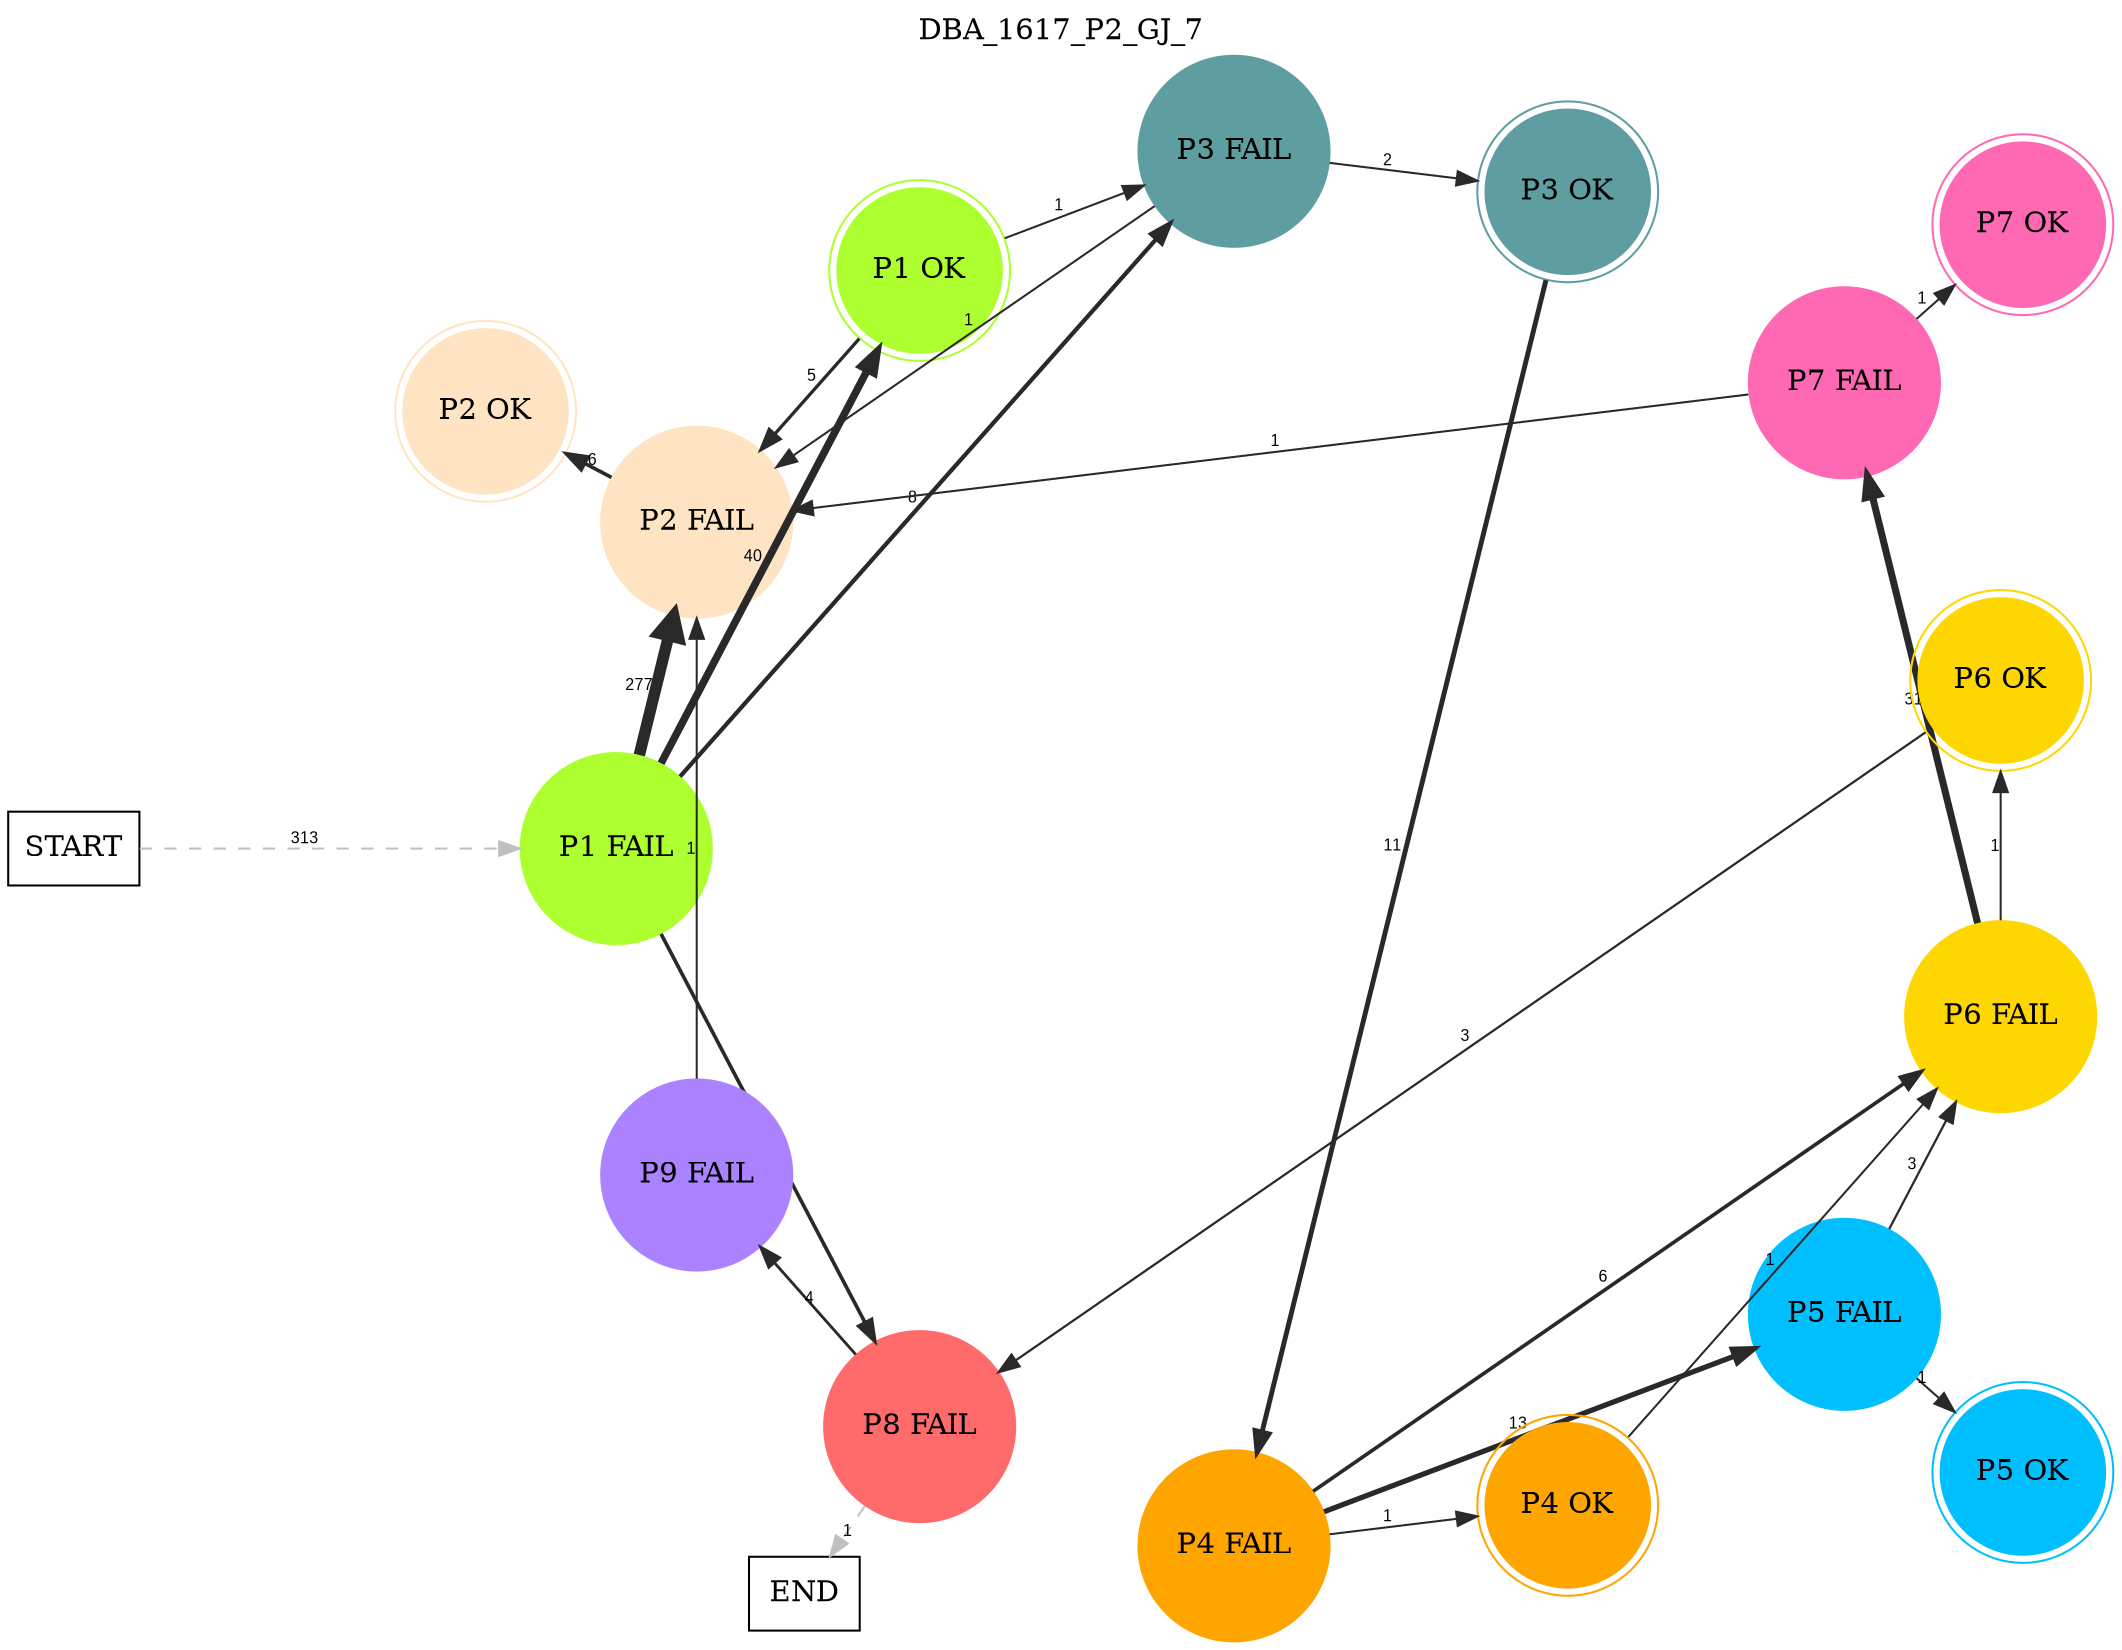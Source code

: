 digraph DBA_1617_P2_GJ_7 {
	labelloc="t";
	label=DBA_1617_P2_GJ_7;
	dpi = 150
	size="16,11!";
	margin = 0;
layout=circo;
"START" [shape=box, fillcolor=white, style=filled, color=black]
"P1 FAIL" [shape=circle, color=greenyellow, style=filled]
"P2 FAIL" [shape=circle, color=bisque, style=filled]
"P1 OK" [shape=circle, color=greenyellow, peripheries=2, style=filled]
"P3 FAIL" [shape=circle, color=cadetblue, style=filled]
"P3 OK" [shape=circle, color=cadetblue, peripheries=2, style=filled]
"P4 FAIL" [shape=circle, color=orange, style=filled]
"P5 FAIL" [shape=circle, color=deepskyblue, style=filled]
"P6 FAIL" [shape=circle, color=gold, style=filled]
"P7 FAIL" [shape=circle, color=hotpink, style=filled]
"P5 OK" [shape=circle, color=deepskyblue, peripheries=2, style=filled]
"P7 OK" [shape=circle, color=hotpink, peripheries=2, style=filled]
"P4 OK" [shape=circle, color=orange, peripheries=2, style=filled]
"P6 OK" [shape=circle, color=gold, peripheries=2, style=filled]
"P8 FAIL" [shape=circle, color=indianred1, style=filled]
"P9 FAIL" [shape=circle, color=mediumpurple1, style=filled]
"P2 OK" [shape=circle, color=bisque, peripheries=2, style=filled]
"END" [shape=box, fillcolor=white, style=filled, color=black]
"START" -> "P1 FAIL" [ style = dashed color=grey label ="313" labelfloat=false fontname="Arial" fontsize=8]

"P1 FAIL" -> "P2 FAIL" [ color=grey16 penwidth = "5.62401750618734"label ="277" labelfloat=false fontname="Arial" fontsize=8]

"P1 FAIL" -> "P1 OK" [ color=grey16 penwidth = "3.68887945411394"label ="40" labelfloat=false fontname="Arial" fontsize=8]

"P1 FAIL" -> "P3 FAIL" [ color=grey16 penwidth = "2.07944154167984"label ="8" labelfloat=false fontname="Arial" fontsize=8]

"P1 FAIL" -> "P8 FAIL" [ color=grey16 penwidth = "1.79175946922805"label ="6" labelfloat=false fontname="Arial" fontsize=8]

"P2 FAIL" -> "P2 OK" [ color=grey16 penwidth = "1.79175946922805"label ="6" labelfloat=false fontname="Arial" fontsize=8]

"P1 OK" -> "P2 FAIL" [ color=grey16 penwidth = "1.6094379124341"label ="5" labelfloat=false fontname="Arial" fontsize=8]

"P1 OK" -> "P3 FAIL" [ color=grey16 penwidth = "1"label ="1" labelfloat=false fontname="Arial" fontsize=8]

"P3 FAIL" -> "P2 FAIL" [ color=grey16 penwidth = "1"label ="1" labelfloat=false fontname="Arial" fontsize=8]

"P3 FAIL" -> "P3 OK" [ color=grey16 penwidth = "1"label ="2" labelfloat=false fontname="Arial" fontsize=8]

"P3 OK" -> "P4 FAIL" [ color=grey16 penwidth = "2.39789527279837"label ="11" labelfloat=false fontname="Arial" fontsize=8]

"P4 FAIL" -> "P5 FAIL" [ color=grey16 penwidth = "2.56494935746154"label ="13" labelfloat=false fontname="Arial" fontsize=8]

"P4 FAIL" -> "P6 FAIL" [ color=grey16 penwidth = "1.79175946922805"label ="6" labelfloat=false fontname="Arial" fontsize=8]

"P4 FAIL" -> "P4 OK" [ color=grey16 penwidth = "1"label ="1" labelfloat=false fontname="Arial" fontsize=8]

"P5 FAIL" -> "P6 FAIL" [ color=grey16 penwidth = "1.09861228866811"label ="3" labelfloat=false fontname="Arial" fontsize=8]

"P5 FAIL" -> "P5 OK" [ color=grey16 penwidth = "1"label ="1" labelfloat=false fontname="Arial" fontsize=8]

"P6 FAIL" -> "P7 FAIL" [ color=grey16 penwidth = "3.43398720448515"label ="31" labelfloat=false fontname="Arial" fontsize=8]

"P6 FAIL" -> "P6 OK" [ color=grey16 penwidth = "1"label ="1" labelfloat=false fontname="Arial" fontsize=8]

"P7 FAIL" -> "P2 FAIL" [ color=grey16 penwidth = "1"label ="1" labelfloat=false fontname="Arial" fontsize=8]

"P7 FAIL" -> "P7 OK" [ color=grey16 penwidth = "1"label ="1" labelfloat=false fontname="Arial" fontsize=8]

"P4 OK" -> "P6 FAIL" [ color=grey16 penwidth = "1"label ="1" labelfloat=false fontname="Arial" fontsize=8]

"P6 OK" -> "P8 FAIL" [ color=grey16 penwidth = "1.09861228866811"label ="3" labelfloat=false fontname="Arial" fontsize=8]

"P8 FAIL" -> "P9 FAIL" [ color=grey16 penwidth = "1.38629436111989"label ="4" labelfloat=false fontname="Arial" fontsize=8]

"P8 FAIL" -> "END" [ style = dashed color=grey label ="1" labelfloat=false fontname="Arial" fontsize=8]

"P9 FAIL" -> "P2 FAIL" [ color=grey16 penwidth = "1"label ="1" labelfloat=false fontname="Arial" fontsize=8]

}
